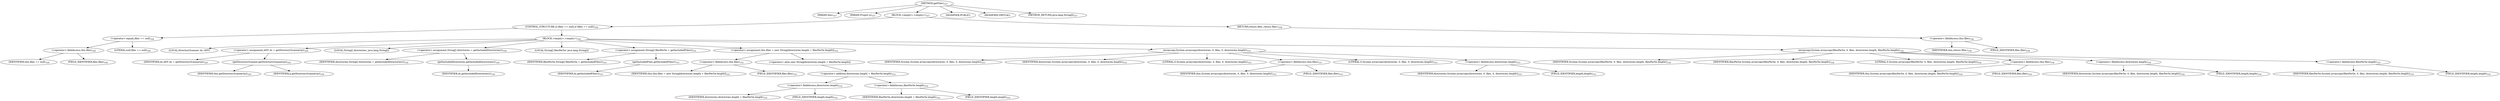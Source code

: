 digraph "getFiles" {  
"876" [label = <(METHOD,getFiles)<SUB>327</SUB>> ]
"41" [label = <(PARAM,this)<SUB>327</SUB>> ]
"877" [label = <(PARAM,Project p)<SUB>327</SUB>> ]
"878" [label = <(BLOCK,&lt;empty&gt;,&lt;empty&gt;)<SUB>327</SUB>> ]
"879" [label = <(CONTROL_STRUCTURE,if (files == null),if (files == null))<SUB>328</SUB>> ]
"880" [label = <(&lt;operator&gt;.equals,files == null)<SUB>328</SUB>> ]
"881" [label = <(&lt;operator&gt;.fieldAccess,this.files)<SUB>328</SUB>> ]
"882" [label = <(IDENTIFIER,this,files == null)<SUB>328</SUB>> ]
"883" [label = <(FIELD_IDENTIFIER,files,files)<SUB>328</SUB>> ]
"884" [label = <(LITERAL,null,files == null)<SUB>328</SUB>> ]
"885" [label = <(BLOCK,&lt;empty&gt;,&lt;empty&gt;)<SUB>328</SUB>> ]
"886" [label = <(LOCAL,DirectoryScanner ds: ANY)> ]
"887" [label = <(&lt;operator&gt;.assignment,ANY ds = getDirectoryScanner(p))<SUB>329</SUB>> ]
"888" [label = <(IDENTIFIER,ds,ANY ds = getDirectoryScanner(p))<SUB>329</SUB>> ]
"889" [label = <(getDirectoryScanner,getDirectoryScanner(p))<SUB>329</SUB>> ]
"40" [label = <(IDENTIFIER,this,getDirectoryScanner(p))<SUB>329</SUB>> ]
"890" [label = <(IDENTIFIER,p,getDirectoryScanner(p))<SUB>329</SUB>> ]
"891" [label = <(LOCAL,String[] directories: java.lang.String[])> ]
"892" [label = <(&lt;operator&gt;.assignment,String[] directories = getIncludedDirectories())<SUB>330</SUB>> ]
"893" [label = <(IDENTIFIER,directories,String[] directories = getIncludedDirectories())<SUB>330</SUB>> ]
"894" [label = <(getIncludedDirectories,getIncludedDirectories())<SUB>330</SUB>> ]
"895" [label = <(IDENTIFIER,ds,getIncludedDirectories())<SUB>330</SUB>> ]
"896" [label = <(LOCAL,String[] filesPerSe: java.lang.String[])> ]
"897" [label = <(&lt;operator&gt;.assignment,String[] filesPerSe = getIncludedFiles())<SUB>331</SUB>> ]
"898" [label = <(IDENTIFIER,filesPerSe,String[] filesPerSe = getIncludedFiles())<SUB>331</SUB>> ]
"899" [label = <(getIncludedFiles,getIncludedFiles())<SUB>331</SUB>> ]
"900" [label = <(IDENTIFIER,ds,getIncludedFiles())<SUB>331</SUB>> ]
"901" [label = <(&lt;operator&gt;.assignment,this.files = new String[directories.length + filesPerSe.length])<SUB>332</SUB>> ]
"902" [label = <(&lt;operator&gt;.fieldAccess,this.files)<SUB>332</SUB>> ]
"903" [label = <(IDENTIFIER,this,this.files = new String[directories.length + filesPerSe.length])<SUB>332</SUB>> ]
"904" [label = <(FIELD_IDENTIFIER,files,files)<SUB>332</SUB>> ]
"905" [label = <(&lt;operator&gt;.alloc,new String[directories.length + filesPerSe.length])> ]
"906" [label = <(&lt;operator&gt;.addition,directories.length + filesPerSe.length)<SUB>332</SUB>> ]
"907" [label = <(&lt;operator&gt;.fieldAccess,directories.length)<SUB>332</SUB>> ]
"908" [label = <(IDENTIFIER,directories,directories.length + filesPerSe.length)<SUB>332</SUB>> ]
"909" [label = <(FIELD_IDENTIFIER,length,length)<SUB>332</SUB>> ]
"910" [label = <(&lt;operator&gt;.fieldAccess,filesPerSe.length)<SUB>332</SUB>> ]
"911" [label = <(IDENTIFIER,filesPerSe,directories.length + filesPerSe.length)<SUB>332</SUB>> ]
"912" [label = <(FIELD_IDENTIFIER,length,length)<SUB>332</SUB>> ]
"913" [label = <(arraycopy,System.arraycopy(directories, 0, files, 0, directories.length))<SUB>333</SUB>> ]
"914" [label = <(IDENTIFIER,System,System.arraycopy(directories, 0, files, 0, directories.length))<SUB>333</SUB>> ]
"915" [label = <(IDENTIFIER,directories,System.arraycopy(directories, 0, files, 0, directories.length))<SUB>333</SUB>> ]
"916" [label = <(LITERAL,0,System.arraycopy(directories, 0, files, 0, directories.length))<SUB>333</SUB>> ]
"917" [label = <(&lt;operator&gt;.fieldAccess,this.files)<SUB>333</SUB>> ]
"918" [label = <(IDENTIFIER,this,System.arraycopy(directories, 0, files, 0, directories.length))<SUB>333</SUB>> ]
"919" [label = <(FIELD_IDENTIFIER,files,files)<SUB>333</SUB>> ]
"920" [label = <(LITERAL,0,System.arraycopy(directories, 0, files, 0, directories.length))<SUB>333</SUB>> ]
"921" [label = <(&lt;operator&gt;.fieldAccess,directories.length)<SUB>333</SUB>> ]
"922" [label = <(IDENTIFIER,directories,System.arraycopy(directories, 0, files, 0, directories.length))<SUB>333</SUB>> ]
"923" [label = <(FIELD_IDENTIFIER,length,length)<SUB>333</SUB>> ]
"924" [label = <(arraycopy,System.arraycopy(filesPerSe, 0, files, directories.length, filesPerSe.length))<SUB>334</SUB>> ]
"925" [label = <(IDENTIFIER,System,System.arraycopy(filesPerSe, 0, files, directories.length, filesPerSe.length))<SUB>334</SUB>> ]
"926" [label = <(IDENTIFIER,filesPerSe,System.arraycopy(filesPerSe, 0, files, directories.length, filesPerSe.length))<SUB>334</SUB>> ]
"927" [label = <(LITERAL,0,System.arraycopy(filesPerSe, 0, files, directories.length, filesPerSe.length))<SUB>334</SUB>> ]
"928" [label = <(&lt;operator&gt;.fieldAccess,this.files)<SUB>334</SUB>> ]
"929" [label = <(IDENTIFIER,this,System.arraycopy(filesPerSe, 0, files, directories.length, filesPerSe.length))<SUB>334</SUB>> ]
"930" [label = <(FIELD_IDENTIFIER,files,files)<SUB>334</SUB>> ]
"931" [label = <(&lt;operator&gt;.fieldAccess,directories.length)<SUB>334</SUB>> ]
"932" [label = <(IDENTIFIER,directories,System.arraycopy(filesPerSe, 0, files, directories.length, filesPerSe.length))<SUB>334</SUB>> ]
"933" [label = <(FIELD_IDENTIFIER,length,length)<SUB>334</SUB>> ]
"934" [label = <(&lt;operator&gt;.fieldAccess,filesPerSe.length)<SUB>335</SUB>> ]
"935" [label = <(IDENTIFIER,filesPerSe,System.arraycopy(filesPerSe, 0, files, directories.length, filesPerSe.length))<SUB>335</SUB>> ]
"936" [label = <(FIELD_IDENTIFIER,length,length)<SUB>335</SUB>> ]
"937" [label = <(RETURN,return files;,return files;)<SUB>338</SUB>> ]
"938" [label = <(&lt;operator&gt;.fieldAccess,this.files)<SUB>338</SUB>> ]
"939" [label = <(IDENTIFIER,this,return files;)<SUB>338</SUB>> ]
"940" [label = <(FIELD_IDENTIFIER,files,files)<SUB>338</SUB>> ]
"941" [label = <(MODIFIER,PUBLIC)> ]
"942" [label = <(MODIFIER,VIRTUAL)> ]
"943" [label = <(METHOD_RETURN,java.lang.String[])<SUB>327</SUB>> ]
  "876" -> "41" 
  "876" -> "877" 
  "876" -> "878" 
  "876" -> "941" 
  "876" -> "942" 
  "876" -> "943" 
  "878" -> "879" 
  "878" -> "937" 
  "879" -> "880" 
  "879" -> "885" 
  "880" -> "881" 
  "880" -> "884" 
  "881" -> "882" 
  "881" -> "883" 
  "885" -> "886" 
  "885" -> "887" 
  "885" -> "891" 
  "885" -> "892" 
  "885" -> "896" 
  "885" -> "897" 
  "885" -> "901" 
  "885" -> "913" 
  "885" -> "924" 
  "887" -> "888" 
  "887" -> "889" 
  "889" -> "40" 
  "889" -> "890" 
  "892" -> "893" 
  "892" -> "894" 
  "894" -> "895" 
  "897" -> "898" 
  "897" -> "899" 
  "899" -> "900" 
  "901" -> "902" 
  "901" -> "905" 
  "902" -> "903" 
  "902" -> "904" 
  "905" -> "906" 
  "906" -> "907" 
  "906" -> "910" 
  "907" -> "908" 
  "907" -> "909" 
  "910" -> "911" 
  "910" -> "912" 
  "913" -> "914" 
  "913" -> "915" 
  "913" -> "916" 
  "913" -> "917" 
  "913" -> "920" 
  "913" -> "921" 
  "917" -> "918" 
  "917" -> "919" 
  "921" -> "922" 
  "921" -> "923" 
  "924" -> "925" 
  "924" -> "926" 
  "924" -> "927" 
  "924" -> "928" 
  "924" -> "931" 
  "924" -> "934" 
  "928" -> "929" 
  "928" -> "930" 
  "931" -> "932" 
  "931" -> "933" 
  "934" -> "935" 
  "934" -> "936" 
  "937" -> "938" 
  "938" -> "939" 
  "938" -> "940" 
}
